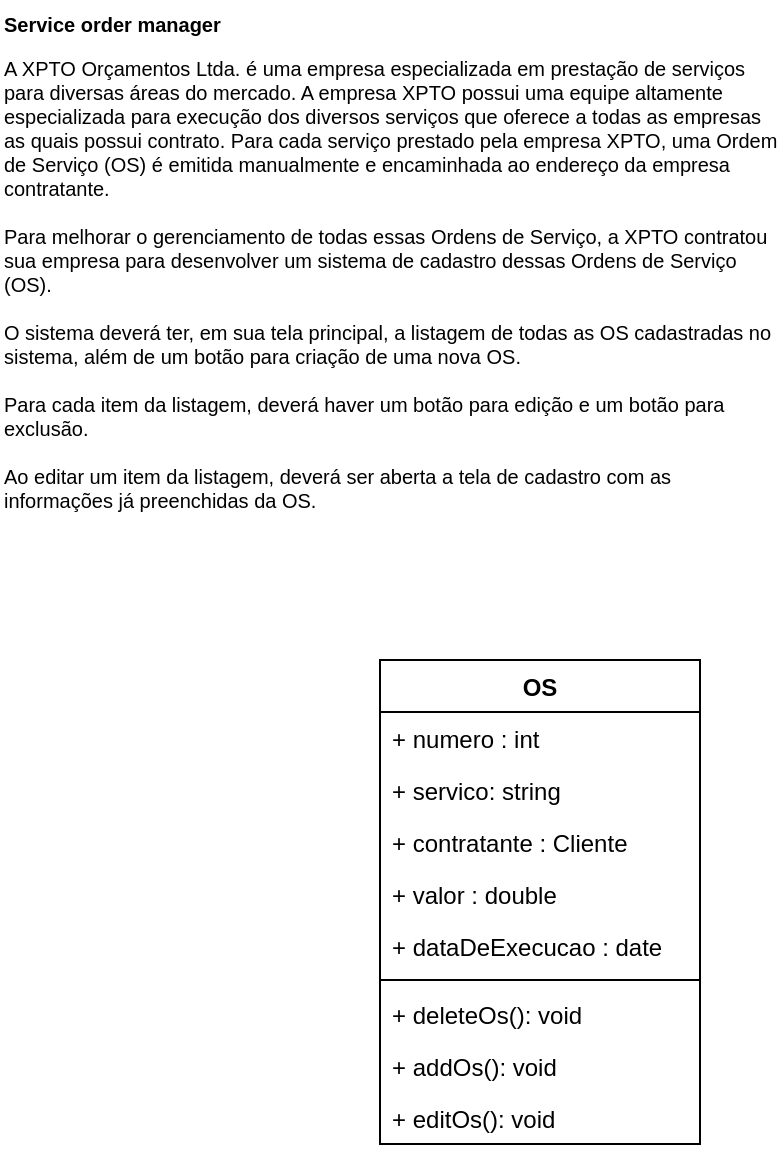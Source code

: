 <mxfile version="24.7.7">
  <diagram name="Página-1" id="th8MONXJvBTsa7bY0xBk">
    <mxGraphModel dx="1408" dy="766" grid="1" gridSize="10" guides="1" tooltips="1" connect="1" arrows="1" fold="1" page="1" pageScale="1" pageWidth="827" pageHeight="1169" math="0" shadow="0">
      <root>
        <mxCell id="0" />
        <mxCell id="1" parent="0" />
        <mxCell id="RPlor50CulLL3z-TC6Pw-5" value="OS" style="swimlane;fontStyle=1;align=center;verticalAlign=top;childLayout=stackLayout;horizontal=1;startSize=26;horizontalStack=0;resizeParent=1;resizeParentMax=0;resizeLast=0;collapsible=1;marginBottom=0;whiteSpace=wrap;html=1;" vertex="1" parent="1">
          <mxGeometry x="220" y="350" width="160" height="242" as="geometry" />
        </mxCell>
        <mxCell id="RPlor50CulLL3z-TC6Pw-6" value="&lt;div&gt;+ numero : int&lt;br&gt;&lt;br&gt;&lt;/div&gt;&lt;div&gt;&lt;br&gt;&lt;/div&gt;" style="text;strokeColor=none;fillColor=none;align=left;verticalAlign=top;spacingLeft=4;spacingRight=4;overflow=hidden;rotatable=0;points=[[0,0.5],[1,0.5]];portConstraint=eastwest;whiteSpace=wrap;html=1;" vertex="1" parent="RPlor50CulLL3z-TC6Pw-5">
          <mxGeometry y="26" width="160" height="26" as="geometry" />
        </mxCell>
        <mxCell id="RPlor50CulLL3z-TC6Pw-9" value="&lt;div&gt;+ servico: string&lt;br&gt;&lt;br&gt;&lt;/div&gt;&lt;div&gt;&lt;br&gt;&lt;/div&gt;" style="text;strokeColor=none;fillColor=none;align=left;verticalAlign=top;spacingLeft=4;spacingRight=4;overflow=hidden;rotatable=0;points=[[0,0.5],[1,0.5]];portConstraint=eastwest;whiteSpace=wrap;html=1;" vertex="1" parent="RPlor50CulLL3z-TC6Pw-5">
          <mxGeometry y="52" width="160" height="26" as="geometry" />
        </mxCell>
        <mxCell id="RPlor50CulLL3z-TC6Pw-11" value="&lt;div&gt;+ contratante : Cliente&lt;br&gt;&lt;br&gt;&lt;/div&gt;&lt;div&gt;&lt;br&gt;&lt;/div&gt;" style="text;strokeColor=none;fillColor=none;align=left;verticalAlign=top;spacingLeft=4;spacingRight=4;overflow=hidden;rotatable=0;points=[[0,0.5],[1,0.5]];portConstraint=eastwest;whiteSpace=wrap;html=1;" vertex="1" parent="RPlor50CulLL3z-TC6Pw-5">
          <mxGeometry y="78" width="160" height="26" as="geometry" />
        </mxCell>
        <mxCell id="RPlor50CulLL3z-TC6Pw-12" value="&lt;div&gt;+ valor : double&lt;/div&gt;&lt;div&gt;&lt;br&gt;&lt;/div&gt;&lt;div&gt;&lt;br&gt;&lt;/div&gt;" style="text;strokeColor=none;fillColor=none;align=left;verticalAlign=top;spacingLeft=4;spacingRight=4;overflow=hidden;rotatable=0;points=[[0,0.5],[1,0.5]];portConstraint=eastwest;whiteSpace=wrap;html=1;" vertex="1" parent="RPlor50CulLL3z-TC6Pw-5">
          <mxGeometry y="104" width="160" height="26" as="geometry" />
        </mxCell>
        <mxCell id="RPlor50CulLL3z-TC6Pw-10" value="&lt;div&gt;+ dataDeExecucao : date&lt;br&gt;&lt;br&gt;&lt;/div&gt;&lt;div&gt;&lt;br&gt;&lt;/div&gt;" style="text;strokeColor=none;fillColor=none;align=left;verticalAlign=top;spacingLeft=4;spacingRight=4;overflow=hidden;rotatable=0;points=[[0,0.5],[1,0.5]];portConstraint=eastwest;whiteSpace=wrap;html=1;" vertex="1" parent="RPlor50CulLL3z-TC6Pw-5">
          <mxGeometry y="130" width="160" height="26" as="geometry" />
        </mxCell>
        <mxCell id="RPlor50CulLL3z-TC6Pw-7" value="" style="line;strokeWidth=1;fillColor=none;align=left;verticalAlign=middle;spacingTop=-1;spacingLeft=3;spacingRight=3;rotatable=0;labelPosition=right;points=[];portConstraint=eastwest;strokeColor=inherit;" vertex="1" parent="RPlor50CulLL3z-TC6Pw-5">
          <mxGeometry y="156" width="160" height="8" as="geometry" />
        </mxCell>
        <mxCell id="RPlor50CulLL3z-TC6Pw-8" value="+ deleteOs(): void" style="text;strokeColor=none;fillColor=none;align=left;verticalAlign=top;spacingLeft=4;spacingRight=4;overflow=hidden;rotatable=0;points=[[0,0.5],[1,0.5]];portConstraint=eastwest;whiteSpace=wrap;html=1;" vertex="1" parent="RPlor50CulLL3z-TC6Pw-5">
          <mxGeometry y="164" width="160" height="26" as="geometry" />
        </mxCell>
        <mxCell id="RPlor50CulLL3z-TC6Pw-13" value="+ addOs(): void" style="text;strokeColor=none;fillColor=none;align=left;verticalAlign=top;spacingLeft=4;spacingRight=4;overflow=hidden;rotatable=0;points=[[0,0.5],[1,0.5]];portConstraint=eastwest;whiteSpace=wrap;html=1;" vertex="1" parent="RPlor50CulLL3z-TC6Pw-5">
          <mxGeometry y="190" width="160" height="26" as="geometry" />
        </mxCell>
        <mxCell id="RPlor50CulLL3z-TC6Pw-14" value="+ editOs(): void" style="text;strokeColor=none;fillColor=none;align=left;verticalAlign=top;spacingLeft=4;spacingRight=4;overflow=hidden;rotatable=0;points=[[0,0.5],[1,0.5]];portConstraint=eastwest;whiteSpace=wrap;html=1;" vertex="1" parent="RPlor50CulLL3z-TC6Pw-5">
          <mxGeometry y="216" width="160" height="26" as="geometry" />
        </mxCell>
        <mxCell id="RPlor50CulLL3z-TC6Pw-15" value="&lt;h1 style=&quot;margin-top: 0px; font-size: 10px;&quot;&gt;Service order manager&lt;br style=&quot;font-size: 10px;&quot;&gt;&lt;/h1&gt;&lt;p style=&quot;font-size: 10px;&quot;&gt;A XPTO Orçamentos Ltda. é uma empresa especializada em prestação de serviços para diversas áreas do mercado. A empresa XPTO possui uma equipe altamente especializada para execução dos diversos serviços que oferece a todas as empresas as quais possui contrato. Para cada serviço prestado pela empresa XPTO, uma Ordem de Serviço (OS) é emitida manualmente e encaminhada ao endereço da empresa contratante.&lt;br style=&quot;font-size: 10px;&quot;&gt;&lt;br style=&quot;font-size: 10px;&quot;&gt;Para melhorar o gerenciamento de todas essas Ordens de Serviço, a XPTO contratou sua empresa para desenvolver um sistema de cadastro dessas Ordens de Serviço (OS).&lt;br style=&quot;font-size: 10px;&quot;&gt;&lt;br style=&quot;font-size: 10px;&quot;&gt;O sistema deverá ter, em sua tela principal, a listagem de todas as OS cadastradas no sistema, além de um botão para criação de uma nova OS.&lt;br style=&quot;font-size: 10px;&quot;&gt;&lt;br style=&quot;font-size: 10px;&quot;&gt;Para cada item da listagem, deverá haver um botão para edição e um botão para exclusão.&lt;br style=&quot;font-size: 10px;&quot;&gt;&lt;br style=&quot;font-size: 10px;&quot;&gt;Ao editar um item da listagem, deverá ser aberta a tela de cadastro com as informações já preenchidas da OS.&lt;/p&gt;" style="text;html=1;whiteSpace=wrap;overflow=hidden;rounded=0;fontSize=10;" vertex="1" parent="1">
          <mxGeometry x="30" y="20" width="390" height="260" as="geometry" />
        </mxCell>
      </root>
    </mxGraphModel>
  </diagram>
</mxfile>
